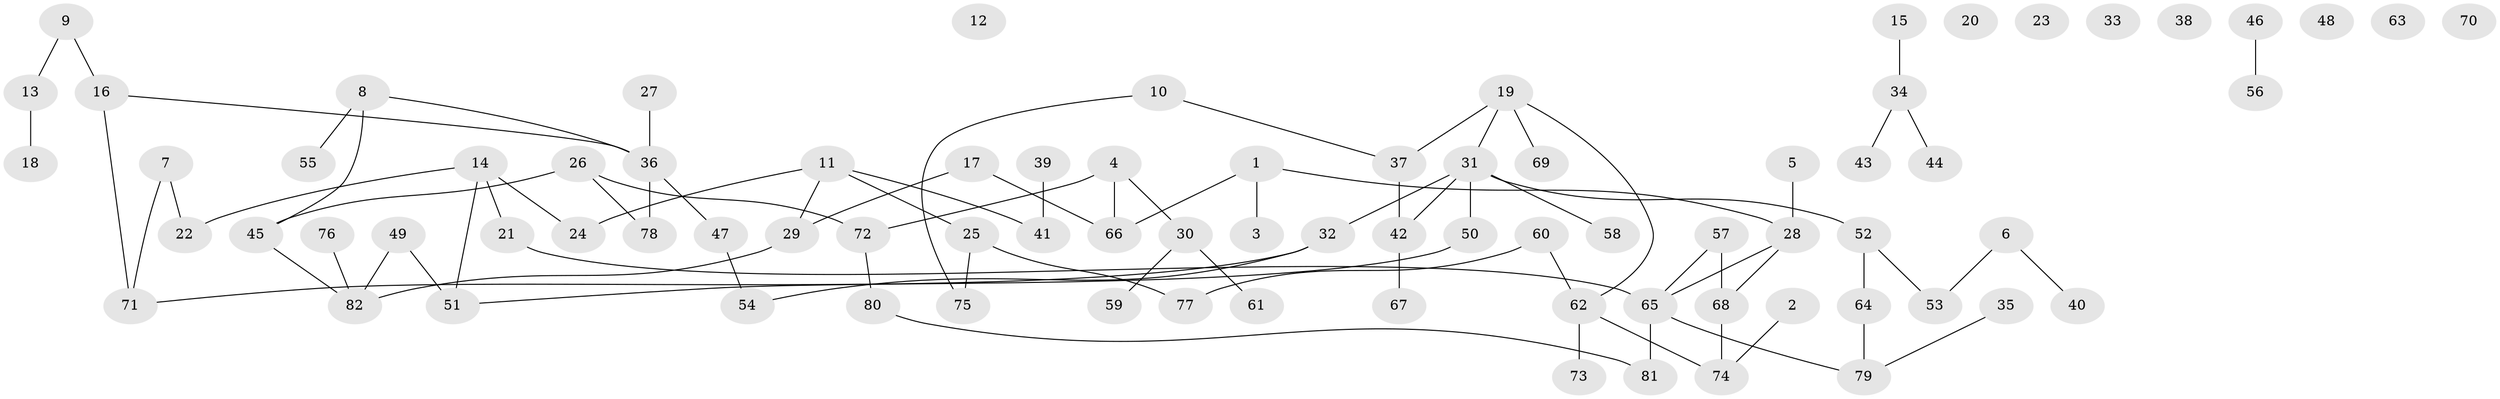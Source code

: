 // coarse degree distribution, {4: 0.10714285714285714, 2: 0.21428571428571427, 1: 0.26785714285714285, 3: 0.19642857142857142, 6: 0.03571428571428571, 0: 0.14285714285714285, 5: 0.03571428571428571}
// Generated by graph-tools (version 1.1) at 2025/23/03/03/25 07:23:26]
// undirected, 82 vertices, 85 edges
graph export_dot {
graph [start="1"]
  node [color=gray90,style=filled];
  1;
  2;
  3;
  4;
  5;
  6;
  7;
  8;
  9;
  10;
  11;
  12;
  13;
  14;
  15;
  16;
  17;
  18;
  19;
  20;
  21;
  22;
  23;
  24;
  25;
  26;
  27;
  28;
  29;
  30;
  31;
  32;
  33;
  34;
  35;
  36;
  37;
  38;
  39;
  40;
  41;
  42;
  43;
  44;
  45;
  46;
  47;
  48;
  49;
  50;
  51;
  52;
  53;
  54;
  55;
  56;
  57;
  58;
  59;
  60;
  61;
  62;
  63;
  64;
  65;
  66;
  67;
  68;
  69;
  70;
  71;
  72;
  73;
  74;
  75;
  76;
  77;
  78;
  79;
  80;
  81;
  82;
  1 -- 3;
  1 -- 28;
  1 -- 66;
  2 -- 74;
  4 -- 30;
  4 -- 66;
  4 -- 72;
  5 -- 28;
  6 -- 40;
  6 -- 53;
  7 -- 22;
  7 -- 71;
  8 -- 36;
  8 -- 45;
  8 -- 55;
  9 -- 13;
  9 -- 16;
  10 -- 37;
  10 -- 75;
  11 -- 24;
  11 -- 25;
  11 -- 29;
  11 -- 41;
  13 -- 18;
  14 -- 21;
  14 -- 22;
  14 -- 24;
  14 -- 51;
  15 -- 34;
  16 -- 36;
  16 -- 71;
  17 -- 29;
  17 -- 66;
  19 -- 31;
  19 -- 37;
  19 -- 62;
  19 -- 69;
  21 -- 65;
  25 -- 75;
  25 -- 77;
  26 -- 45;
  26 -- 72;
  26 -- 78;
  27 -- 36;
  28 -- 65;
  28 -- 68;
  29 -- 82;
  30 -- 59;
  30 -- 61;
  31 -- 32;
  31 -- 42;
  31 -- 50;
  31 -- 52;
  31 -- 58;
  32 -- 54;
  32 -- 71;
  34 -- 43;
  34 -- 44;
  35 -- 79;
  36 -- 47;
  36 -- 78;
  37 -- 42;
  39 -- 41;
  42 -- 67;
  45 -- 82;
  46 -- 56;
  47 -- 54;
  49 -- 51;
  49 -- 82;
  50 -- 51;
  52 -- 53;
  52 -- 64;
  57 -- 65;
  57 -- 68;
  60 -- 62;
  60 -- 77;
  62 -- 73;
  62 -- 74;
  64 -- 79;
  65 -- 79;
  65 -- 81;
  68 -- 74;
  72 -- 80;
  76 -- 82;
  80 -- 81;
}
